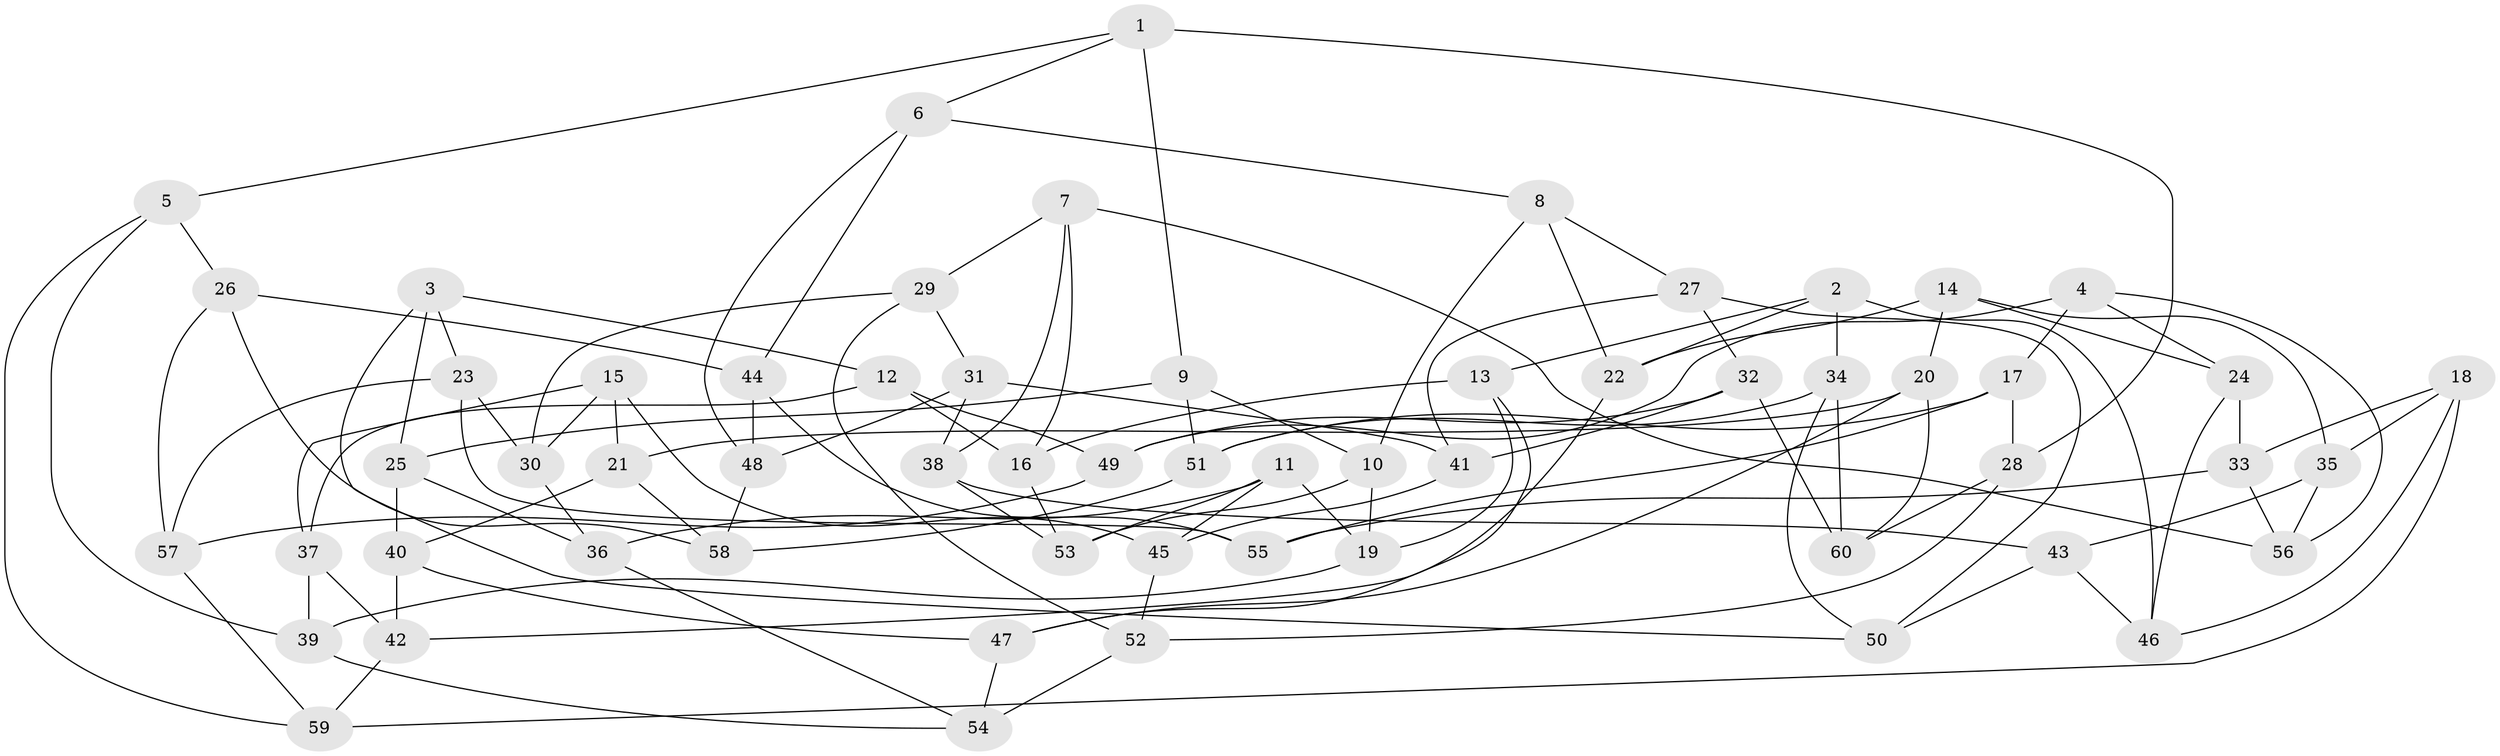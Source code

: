 // Generated by graph-tools (version 1.1) at 2025/50/03/09/25 03:50:54]
// undirected, 60 vertices, 120 edges
graph export_dot {
graph [start="1"]
  node [color=gray90,style=filled];
  1;
  2;
  3;
  4;
  5;
  6;
  7;
  8;
  9;
  10;
  11;
  12;
  13;
  14;
  15;
  16;
  17;
  18;
  19;
  20;
  21;
  22;
  23;
  24;
  25;
  26;
  27;
  28;
  29;
  30;
  31;
  32;
  33;
  34;
  35;
  36;
  37;
  38;
  39;
  40;
  41;
  42;
  43;
  44;
  45;
  46;
  47;
  48;
  49;
  50;
  51;
  52;
  53;
  54;
  55;
  56;
  57;
  58;
  59;
  60;
  1 -- 5;
  1 -- 6;
  1 -- 9;
  1 -- 28;
  2 -- 22;
  2 -- 34;
  2 -- 46;
  2 -- 13;
  3 -- 50;
  3 -- 23;
  3 -- 25;
  3 -- 12;
  4 -- 24;
  4 -- 56;
  4 -- 17;
  4 -- 49;
  5 -- 26;
  5 -- 59;
  5 -- 39;
  6 -- 8;
  6 -- 44;
  6 -- 48;
  7 -- 56;
  7 -- 38;
  7 -- 16;
  7 -- 29;
  8 -- 10;
  8 -- 22;
  8 -- 27;
  9 -- 25;
  9 -- 10;
  9 -- 51;
  10 -- 19;
  10 -- 53;
  11 -- 53;
  11 -- 36;
  11 -- 45;
  11 -- 19;
  12 -- 49;
  12 -- 16;
  12 -- 37;
  13 -- 16;
  13 -- 19;
  13 -- 47;
  14 -- 22;
  14 -- 35;
  14 -- 24;
  14 -- 20;
  15 -- 45;
  15 -- 30;
  15 -- 37;
  15 -- 21;
  16 -- 53;
  17 -- 28;
  17 -- 55;
  17 -- 51;
  18 -- 33;
  18 -- 59;
  18 -- 35;
  18 -- 46;
  19 -- 39;
  20 -- 21;
  20 -- 60;
  20 -- 47;
  21 -- 40;
  21 -- 58;
  22 -- 42;
  23 -- 55;
  23 -- 30;
  23 -- 57;
  24 -- 33;
  24 -- 46;
  25 -- 36;
  25 -- 40;
  26 -- 57;
  26 -- 58;
  26 -- 44;
  27 -- 41;
  27 -- 50;
  27 -- 32;
  28 -- 52;
  28 -- 60;
  29 -- 52;
  29 -- 31;
  29 -- 30;
  30 -- 36;
  31 -- 41;
  31 -- 38;
  31 -- 48;
  32 -- 49;
  32 -- 41;
  32 -- 60;
  33 -- 55;
  33 -- 56;
  34 -- 50;
  34 -- 51;
  34 -- 60;
  35 -- 56;
  35 -- 43;
  36 -- 54;
  37 -- 42;
  37 -- 39;
  38 -- 43;
  38 -- 53;
  39 -- 54;
  40 -- 47;
  40 -- 42;
  41 -- 45;
  42 -- 59;
  43 -- 50;
  43 -- 46;
  44 -- 48;
  44 -- 55;
  45 -- 52;
  47 -- 54;
  48 -- 58;
  49 -- 57;
  51 -- 58;
  52 -- 54;
  57 -- 59;
}
